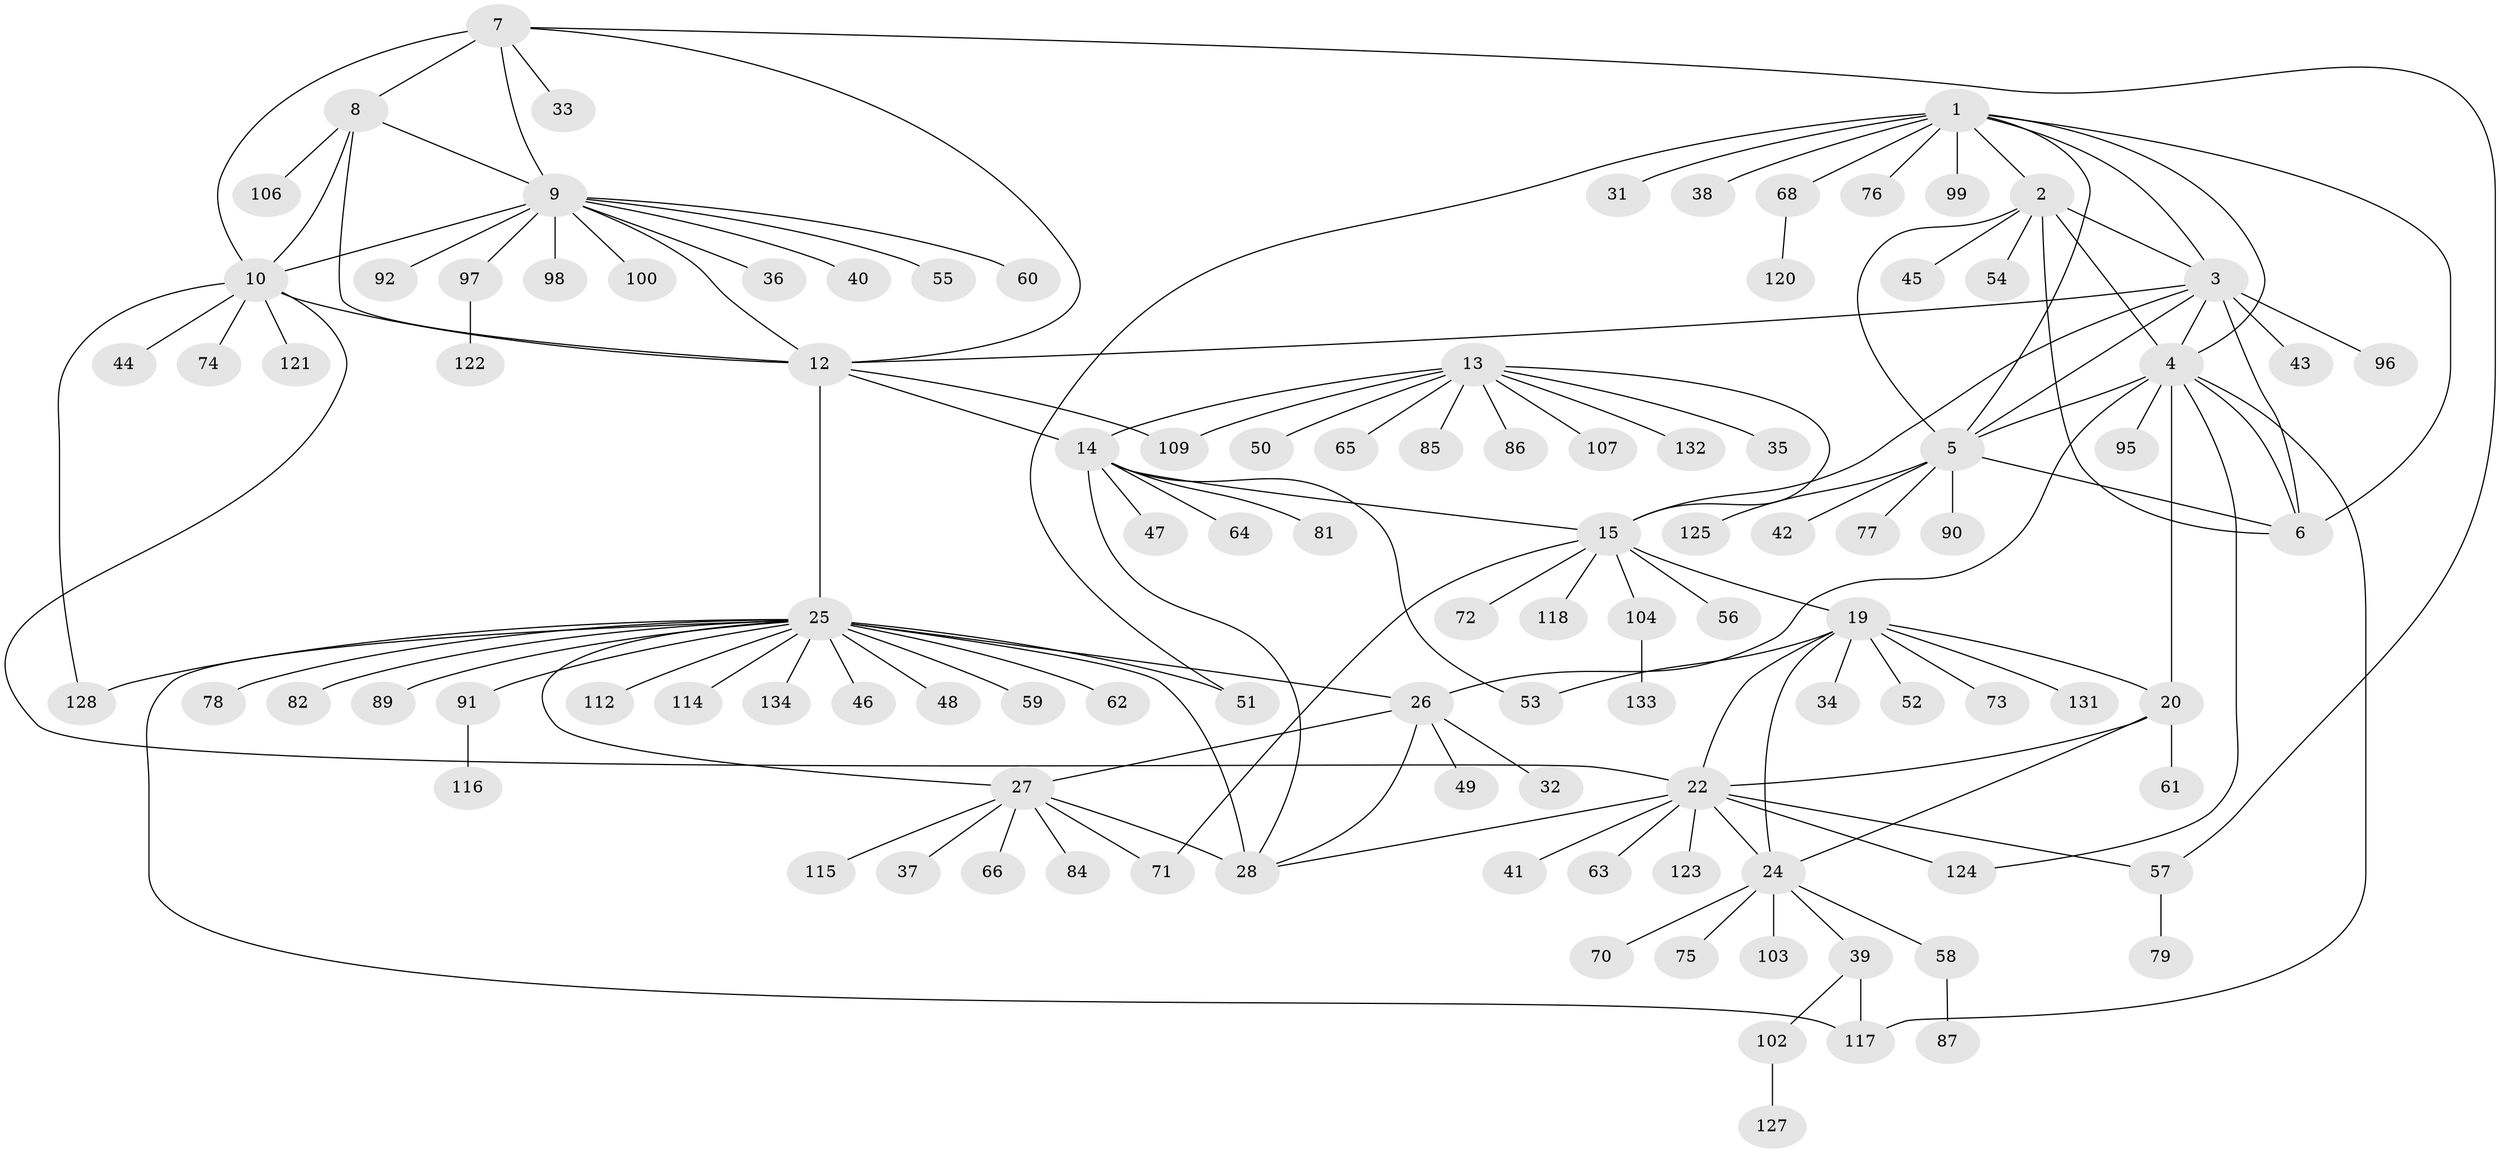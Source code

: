 // original degree distribution, {12: 0.014925373134328358, 8: 0.029850746268656716, 10: 0.03731343283582089, 11: 0.029850746268656716, 5: 0.007462686567164179, 6: 0.029850746268656716, 14: 0.007462686567164179, 7: 0.03731343283582089, 9: 0.022388059701492536, 13: 0.007462686567164179, 1: 0.6268656716417911, 2: 0.12686567164179105, 3: 0.014925373134328358, 4: 0.007462686567164179}
// Generated by graph-tools (version 1.1) at 2025/11/02/27/25 16:11:35]
// undirected, 109 vertices, 146 edges
graph export_dot {
graph [start="1"]
  node [color=gray90,style=filled];
  1 [super="+101"];
  2 [super="+113"];
  3 [super="+111"];
  4 [super="+105"];
  5 [super="+110"];
  6;
  7 [super="+94"];
  8;
  9 [super="+67"];
  10 [super="+11"];
  12 [super="+119"];
  13 [super="+18"];
  14 [super="+17"];
  15 [super="+16"];
  19 [super="+21"];
  20;
  22 [super="+23"];
  24 [super="+126"];
  25 [super="+30"];
  26 [super="+108"];
  27 [super="+69"];
  28 [super="+29"];
  31;
  32;
  33 [super="+129"];
  34;
  35 [super="+93"];
  36;
  37;
  38;
  39 [super="+130"];
  40;
  41;
  42;
  43;
  44;
  45;
  46;
  47;
  48;
  49;
  50;
  51;
  52;
  53;
  54;
  55;
  56;
  57 [super="+83"];
  58;
  59;
  60;
  61;
  62;
  63;
  64 [super="+88"];
  65;
  66;
  68;
  70;
  71;
  72;
  73;
  74;
  75;
  76;
  77 [super="+80"];
  78;
  79;
  81;
  82;
  84;
  85;
  86;
  87;
  89;
  90;
  91;
  92;
  95;
  96;
  97;
  98;
  99;
  100;
  102;
  103;
  104;
  106;
  107;
  109;
  112;
  114;
  115;
  116;
  117;
  118;
  120;
  121;
  122;
  123;
  124;
  125;
  127;
  128;
  131;
  132;
  133;
  134;
  1 -- 2;
  1 -- 3;
  1 -- 4;
  1 -- 5;
  1 -- 6;
  1 -- 31;
  1 -- 38;
  1 -- 51;
  1 -- 68;
  1 -- 76;
  1 -- 99;
  2 -- 3;
  2 -- 4;
  2 -- 5;
  2 -- 6;
  2 -- 45;
  2 -- 54;
  3 -- 4;
  3 -- 5;
  3 -- 6;
  3 -- 12;
  3 -- 15;
  3 -- 43;
  3 -- 96;
  4 -- 5;
  4 -- 6;
  4 -- 20;
  4 -- 26;
  4 -- 95;
  4 -- 117;
  4 -- 124;
  5 -- 6;
  5 -- 42;
  5 -- 77;
  5 -- 90;
  5 -- 125;
  7 -- 8;
  7 -- 9;
  7 -- 10 [weight=2];
  7 -- 12;
  7 -- 33;
  7 -- 57;
  8 -- 9;
  8 -- 10 [weight=2];
  8 -- 12;
  8 -- 106;
  9 -- 10 [weight=2];
  9 -- 12;
  9 -- 36;
  9 -- 40;
  9 -- 55;
  9 -- 60;
  9 -- 92;
  9 -- 97;
  9 -- 98;
  9 -- 100;
  10 -- 12 [weight=2];
  10 -- 44;
  10 -- 22;
  10 -- 128;
  10 -- 74;
  10 -- 121;
  12 -- 109;
  12 -- 25;
  12 -- 14;
  13 -- 14 [weight=4];
  13 -- 15 [weight=4];
  13 -- 65;
  13 -- 107;
  13 -- 109;
  13 -- 35;
  13 -- 132;
  13 -- 50;
  13 -- 85;
  13 -- 86;
  14 -- 15 [weight=4];
  14 -- 28;
  14 -- 64;
  14 -- 81;
  14 -- 47;
  14 -- 53;
  15 -- 56;
  15 -- 71;
  15 -- 72;
  15 -- 104;
  15 -- 118;
  15 -- 19;
  19 -- 20 [weight=2];
  19 -- 22 [weight=4];
  19 -- 24 [weight=2];
  19 -- 34;
  19 -- 73;
  19 -- 131;
  19 -- 52;
  19 -- 53;
  20 -- 22 [weight=2];
  20 -- 24;
  20 -- 61;
  22 -- 24 [weight=2];
  22 -- 63;
  22 -- 123;
  22 -- 41;
  22 -- 124;
  22 -- 57;
  22 -- 28;
  24 -- 39;
  24 -- 58;
  24 -- 70;
  24 -- 75;
  24 -- 103;
  25 -- 26 [weight=2];
  25 -- 27 [weight=2];
  25 -- 28 [weight=4];
  25 -- 46;
  25 -- 59;
  25 -- 62;
  25 -- 78;
  25 -- 91;
  25 -- 114;
  25 -- 117;
  25 -- 134;
  25 -- 128;
  25 -- 89;
  25 -- 48;
  25 -- 112;
  25 -- 82;
  25 -- 51;
  26 -- 27;
  26 -- 28 [weight=2];
  26 -- 32;
  26 -- 49;
  27 -- 28 [weight=2];
  27 -- 37;
  27 -- 66;
  27 -- 71;
  27 -- 84;
  27 -- 115;
  39 -- 102;
  39 -- 117;
  57 -- 79;
  58 -- 87;
  68 -- 120;
  91 -- 116;
  97 -- 122;
  102 -- 127;
  104 -- 133;
}
